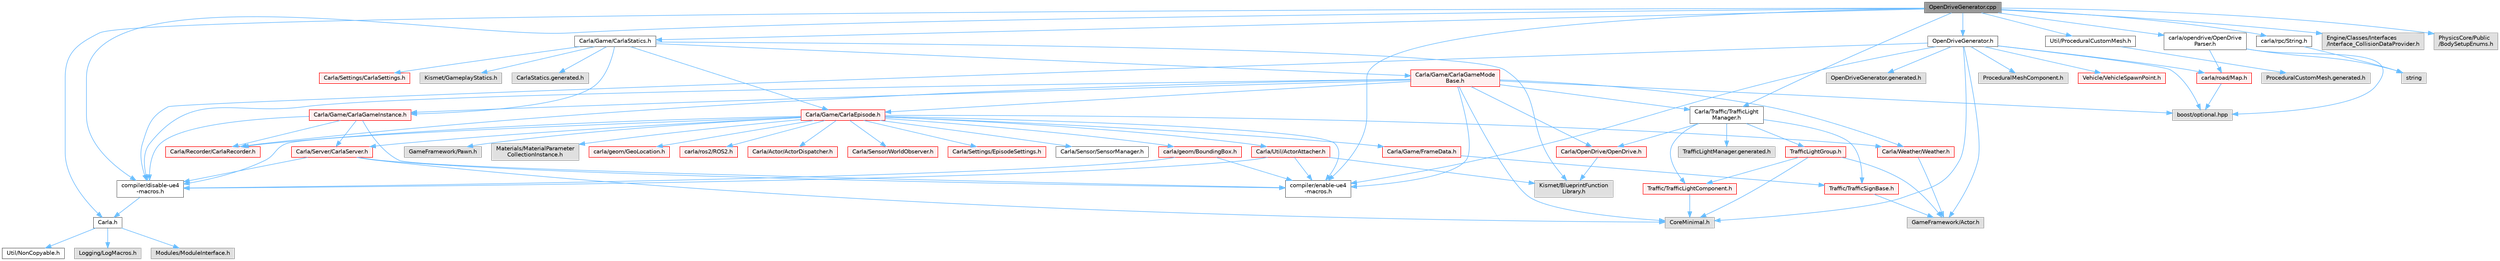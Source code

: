 digraph "OpenDriveGenerator.cpp"
{
 // INTERACTIVE_SVG=YES
 // LATEX_PDF_SIZE
  bgcolor="transparent";
  edge [fontname=Helvetica,fontsize=10,labelfontname=Helvetica,labelfontsize=10];
  node [fontname=Helvetica,fontsize=10,shape=box,height=0.2,width=0.4];
  Node1 [id="Node000001",label="OpenDriveGenerator.cpp",height=0.2,width=0.4,color="gray40", fillcolor="grey60", style="filled", fontcolor="black",tooltip=" "];
  Node1 -> Node2 [id="edge1_Node000001_Node000002",color="steelblue1",style="solid",tooltip=" "];
  Node2 [id="Node000002",label="Carla.h",height=0.2,width=0.4,color="grey40", fillcolor="white", style="filled",URL="$d7/d7d/Carla_8h.html",tooltip=" "];
  Node2 -> Node3 [id="edge2_Node000002_Node000003",color="steelblue1",style="solid",tooltip=" "];
  Node3 [id="Node000003",label="Util/NonCopyable.h",height=0.2,width=0.4,color="grey40", fillcolor="white", style="filled",URL="$d4/d57/Unreal_2CarlaUE4_2Plugins_2Carla_2Source_2Carla_2Util_2NonCopyable_8h.html",tooltip=" "];
  Node2 -> Node4 [id="edge3_Node000002_Node000004",color="steelblue1",style="solid",tooltip=" "];
  Node4 [id="Node000004",label="Logging/LogMacros.h",height=0.2,width=0.4,color="grey60", fillcolor="#E0E0E0", style="filled",tooltip=" "];
  Node2 -> Node5 [id="edge4_Node000002_Node000005",color="steelblue1",style="solid",tooltip=" "];
  Node5 [id="Node000005",label="Modules/ModuleInterface.h",height=0.2,width=0.4,color="grey60", fillcolor="#E0E0E0", style="filled",tooltip=" "];
  Node1 -> Node6 [id="edge5_Node000001_Node000006",color="steelblue1",style="solid",tooltip=" "];
  Node6 [id="Node000006",label="Carla/Game/CarlaStatics.h",height=0.2,width=0.4,color="grey40", fillcolor="white", style="filled",URL="$d9/dc8/CarlaStatics_8h.html",tooltip=" "];
  Node6 -> Node7 [id="edge6_Node000006_Node000007",color="steelblue1",style="solid",tooltip=" "];
  Node7 [id="Node000007",label="Carla/Game/CarlaEpisode.h",height=0.2,width=0.4,color="red", fillcolor="#FFF0F0", style="filled",URL="$de/db8/CarlaEpisode_8h.html",tooltip=" "];
  Node7 -> Node8 [id="edge7_Node000007_Node000008",color="steelblue1",style="solid",tooltip=" "];
  Node8 [id="Node000008",label="Carla/Actor/ActorDispatcher.h",height=0.2,width=0.4,color="red", fillcolor="#FFF0F0", style="filled",URL="$dc/ddc/ActorDispatcher_8h.html",tooltip=" "];
  Node7 -> Node209 [id="edge8_Node000007_Node000209",color="steelblue1",style="solid",tooltip=" "];
  Node209 [id="Node000209",label="Carla/Recorder/CarlaRecorder.h",height=0.2,width=0.4,color="red", fillcolor="#FFF0F0", style="filled",URL="$d9/d6a/CarlaRecorder_8h.html",tooltip=" "];
  Node7 -> Node240 [id="edge9_Node000007_Node000240",color="steelblue1",style="solid",tooltip=" "];
  Node240 [id="Node000240",label="Carla/Sensor/WorldObserver.h",height=0.2,width=0.4,color="red", fillcolor="#FFF0F0", style="filled",URL="$d8/deb/WorldObserver_8h.html",tooltip=" "];
  Node7 -> Node241 [id="edge10_Node000007_Node000241",color="steelblue1",style="solid",tooltip=" "];
  Node241 [id="Node000241",label="Carla/Server/CarlaServer.h",height=0.2,width=0.4,color="red", fillcolor="#FFF0F0", style="filled",URL="$d0/d35/CarlaServer_8h.html",tooltip=" "];
  Node241 -> Node177 [id="edge11_Node000241_Node000177",color="steelblue1",style="solid",tooltip=" "];
  Node177 [id="Node000177",label="CoreMinimal.h",height=0.2,width=0.4,color="grey60", fillcolor="#E0E0E0", style="filled",tooltip=" "];
  Node241 -> Node11 [id="edge12_Node000241_Node000011",color="steelblue1",style="solid",tooltip=" "];
  Node11 [id="Node000011",label="compiler/disable-ue4\l-macros.h",height=0.2,width=0.4,color="grey40", fillcolor="white", style="filled",URL="$d2/d02/disable-ue4-macros_8h.html",tooltip=" "];
  Node11 -> Node2 [id="edge13_Node000011_Node000002",color="steelblue1",style="solid",tooltip=" "];
  Node241 -> Node14 [id="edge14_Node000241_Node000014",color="steelblue1",style="solid",tooltip=" "];
  Node14 [id="Node000014",label="compiler/enable-ue4\l-macros.h",height=0.2,width=0.4,color="grey40", fillcolor="white", style="filled",URL="$d9/da2/enable-ue4-macros_8h.html",tooltip=" "];
  Node7 -> Node257 [id="edge15_Node000007_Node000257",color="steelblue1",style="solid",tooltip=" "];
  Node257 [id="Node000257",label="Carla/Settings/EpisodeSettings.h",height=0.2,width=0.4,color="red", fillcolor="#FFF0F0", style="filled",URL="$d8/d64/Unreal_2CarlaUE4_2Plugins_2Carla_2Source_2Carla_2Settings_2EpisodeSettings_8h.html",tooltip=" "];
  Node7 -> Node259 [id="edge16_Node000007_Node000259",color="steelblue1",style="solid",tooltip=" "];
  Node259 [id="Node000259",label="Carla/Util/ActorAttacher.h",height=0.2,width=0.4,color="red", fillcolor="#FFF0F0", style="filled",URL="$d6/d68/ActorAttacher_8h.html",tooltip=" "];
  Node259 -> Node11 [id="edge17_Node000259_Node000011",color="steelblue1",style="solid",tooltip=" "];
  Node259 -> Node14 [id="edge18_Node000259_Node000014",color="steelblue1",style="solid",tooltip=" "];
  Node259 -> Node260 [id="edge19_Node000259_Node000260",color="steelblue1",style="solid",tooltip=" "];
  Node260 [id="Node000260",label="Kismet/BlueprintFunction\lLibrary.h",height=0.2,width=0.4,color="grey60", fillcolor="#E0E0E0", style="filled",tooltip=" "];
  Node7 -> Node262 [id="edge20_Node000007_Node000262",color="steelblue1",style="solid",tooltip=" "];
  Node262 [id="Node000262",label="Carla/Weather/Weather.h",height=0.2,width=0.4,color="red", fillcolor="#FFF0F0", style="filled",URL="$d5/d65/Weather_8h.html",tooltip=" "];
  Node262 -> Node16 [id="edge21_Node000262_Node000016",color="steelblue1",style="solid",tooltip=" "];
  Node16 [id="Node000016",label="GameFramework/Actor.h",height=0.2,width=0.4,color="grey60", fillcolor="#E0E0E0", style="filled",tooltip=" "];
  Node7 -> Node266 [id="edge22_Node000007_Node000266",color="steelblue1",style="solid",tooltip=" "];
  Node266 [id="Node000266",label="Carla/Game/FrameData.h",height=0.2,width=0.4,color="red", fillcolor="#FFF0F0", style="filled",URL="$d2/df1/FrameData_8h.html",tooltip=" "];
  Node266 -> Node274 [id="edge23_Node000266_Node000274",color="steelblue1",style="solid",tooltip=" "];
  Node274 [id="Node000274",label="Traffic/TrafficSignBase.h",height=0.2,width=0.4,color="red", fillcolor="#FFF0F0", style="filled",URL="$d5/dc5/TrafficSignBase_8h.html",tooltip=" "];
  Node274 -> Node16 [id="edge24_Node000274_Node000016",color="steelblue1",style="solid",tooltip=" "];
  Node7 -> Node325 [id="edge25_Node000007_Node000325",color="steelblue1",style="solid",tooltip=" "];
  Node325 [id="Node000325",label="Carla/Sensor/SensorManager.h",height=0.2,width=0.4,color="grey40", fillcolor="white", style="filled",URL="$dc/dbf/SensorManager_8h.html",tooltip=" "];
  Node7 -> Node326 [id="edge26_Node000007_Node000326",color="steelblue1",style="solid",tooltip=" "];
  Node326 [id="Node000326",label="GameFramework/Pawn.h",height=0.2,width=0.4,color="grey60", fillcolor="#E0E0E0", style="filled",tooltip=" "];
  Node7 -> Node327 [id="edge27_Node000007_Node000327",color="steelblue1",style="solid",tooltip=" "];
  Node327 [id="Node000327",label="Materials/MaterialParameter\lCollectionInstance.h",height=0.2,width=0.4,color="grey60", fillcolor="#E0E0E0", style="filled",tooltip=" "];
  Node7 -> Node11 [id="edge28_Node000007_Node000011",color="steelblue1",style="solid",tooltip=" "];
  Node7 -> Node44 [id="edge29_Node000007_Node000044",color="steelblue1",style="solid",tooltip=" "];
  Node44 [id="Node000044",label="carla/geom/BoundingBox.h",height=0.2,width=0.4,color="red", fillcolor="#FFF0F0", style="filled",URL="$d2/dfe/LibCarla_2source_2carla_2geom_2BoundingBox_8h.html",tooltip=" "];
  Node44 -> Node14 [id="edge30_Node000044_Node000014",color="steelblue1",style="solid",tooltip=" "];
  Node44 -> Node11 [id="edge31_Node000044_Node000011",color="steelblue1",style="solid",tooltip=" "];
  Node7 -> Node116 [id="edge32_Node000007_Node000116",color="steelblue1",style="solid",tooltip=" "];
  Node116 [id="Node000116",label="carla/geom/GeoLocation.h",height=0.2,width=0.4,color="red", fillcolor="#FFF0F0", style="filled",URL="$d7/d86/GeoLocation_8h.html",tooltip=" "];
  Node7 -> Node94 [id="edge33_Node000007_Node000094",color="steelblue1",style="solid",tooltip=" "];
  Node94 [id="Node000094",label="carla/ros2/ROS2.h",height=0.2,width=0.4,color="red", fillcolor="#FFF0F0", style="filled",URL="$da/db8/ROS2_8h.html",tooltip=" "];
  Node7 -> Node14 [id="edge34_Node000007_Node000014",color="steelblue1",style="solid",tooltip=" "];
  Node6 -> Node329 [id="edge35_Node000006_Node000329",color="steelblue1",style="solid",tooltip=" "];
  Node329 [id="Node000329",label="Carla/Game/CarlaGameInstance.h",height=0.2,width=0.4,color="red", fillcolor="#FFF0F0", style="filled",URL="$d2/dba/CarlaGameInstance_8h.html",tooltip=" "];
  Node329 -> Node209 [id="edge36_Node000329_Node000209",color="steelblue1",style="solid",tooltip=" "];
  Node329 -> Node241 [id="edge37_Node000329_Node000241",color="steelblue1",style="solid",tooltip=" "];
  Node329 -> Node11 [id="edge38_Node000329_Node000011",color="steelblue1",style="solid",tooltip=" "];
  Node329 -> Node14 [id="edge39_Node000329_Node000014",color="steelblue1",style="solid",tooltip=" "];
  Node6 -> Node338 [id="edge40_Node000006_Node000338",color="steelblue1",style="solid",tooltip=" "];
  Node338 [id="Node000338",label="Carla/Game/CarlaGameMode\lBase.h",height=0.2,width=0.4,color="red", fillcolor="#FFF0F0", style="filled",URL="$d3/d49/CarlaGameModeBase_8h.html",tooltip=" "];
  Node338 -> Node177 [id="edge41_Node000338_Node000177",color="steelblue1",style="solid",tooltip=" "];
  Node338 -> Node11 [id="edge42_Node000338_Node000011",color="steelblue1",style="solid",tooltip=" "];
  Node338 -> Node165 [id="edge43_Node000338_Node000165",color="steelblue1",style="solid",tooltip=" "];
  Node165 [id="Node000165",label="boost/optional.hpp",height=0.2,width=0.4,color="grey60", fillcolor="#E0E0E0", style="filled",tooltip=" "];
  Node338 -> Node14 [id="edge44_Node000338_Node000014",color="steelblue1",style="solid",tooltip=" "];
  Node338 -> Node7 [id="edge45_Node000338_Node000007",color="steelblue1",style="solid",tooltip=" "];
  Node338 -> Node329 [id="edge46_Node000338_Node000329",color="steelblue1",style="solid",tooltip=" "];
  Node338 -> Node280 [id="edge47_Node000338_Node000280",color="steelblue1",style="solid",tooltip=" "];
  Node280 [id="Node000280",label="Carla/OpenDrive/OpenDrive.h",height=0.2,width=0.4,color="red", fillcolor="#FFF0F0", style="filled",URL="$d1/d9b/Unreal_2CarlaUE4_2Plugins_2Carla_2Source_2Carla_2OpenDrive_2OpenDrive_8h.html",tooltip=" "];
  Node280 -> Node260 [id="edge48_Node000280_Node000260",color="steelblue1",style="solid",tooltip=" "];
  Node338 -> Node209 [id="edge49_Node000338_Node000209",color="steelblue1",style="solid",tooltip=" "];
  Node338 -> Node372 [id="edge50_Node000338_Node000372",color="steelblue1",style="solid",tooltip=" "];
  Node372 [id="Node000372",label="Carla/Traffic/TrafficLight\lManager.h",height=0.2,width=0.4,color="grey40", fillcolor="white", style="filled",URL="$da/ddb/TrafficLightManager_8h.html",tooltip=" "];
  Node372 -> Node276 [id="edge51_Node000372_Node000276",color="steelblue1",style="solid",tooltip=" "];
  Node276 [id="Node000276",label="Traffic/TrafficLightComponent.h",height=0.2,width=0.4,color="red", fillcolor="#FFF0F0", style="filled",URL="$d8/dde/TrafficLightComponent_8h.html",tooltip=" "];
  Node276 -> Node177 [id="edge52_Node000276_Node000177",color="steelblue1",style="solid",tooltip=" "];
  Node372 -> Node373 [id="edge53_Node000372_Node000373",color="steelblue1",style="solid",tooltip=" "];
  Node373 [id="Node000373",label="TrafficLightGroup.h",height=0.2,width=0.4,color="red", fillcolor="#FFF0F0", style="filled",URL="$de/da0/TrafficLightGroup_8h.html",tooltip=" "];
  Node373 -> Node177 [id="edge54_Node000373_Node000177",color="steelblue1",style="solid",tooltip=" "];
  Node373 -> Node16 [id="edge55_Node000373_Node000016",color="steelblue1",style="solid",tooltip=" "];
  Node373 -> Node276 [id="edge56_Node000373_Node000276",color="steelblue1",style="solid",tooltip=" "];
  Node372 -> Node274 [id="edge57_Node000372_Node000274",color="steelblue1",style="solid",tooltip=" "];
  Node372 -> Node280 [id="edge58_Node000372_Node000280",color="steelblue1",style="solid",tooltip=" "];
  Node372 -> Node378 [id="edge59_Node000372_Node000378",color="steelblue1",style="solid",tooltip=" "];
  Node378 [id="Node000378",label="TrafficLightManager.generated.h",height=0.2,width=0.4,color="grey60", fillcolor="#E0E0E0", style="filled",tooltip=" "];
  Node338 -> Node262 [id="edge60_Node000338_Node000262",color="steelblue1",style="solid",tooltip=" "];
  Node6 -> Node387 [id="edge61_Node000006_Node000387",color="steelblue1",style="solid",tooltip=" "];
  Node387 [id="Node000387",label="Carla/Settings/CarlaSettings.h",height=0.2,width=0.4,color="red", fillcolor="#FFF0F0", style="filled",URL="$d3/d4e/CarlaSettings_8h.html",tooltip=" "];
  Node6 -> Node389 [id="edge62_Node000006_Node000389",color="steelblue1",style="solid",tooltip=" "];
  Node389 [id="Node000389",label="Kismet/GameplayStatics.h",height=0.2,width=0.4,color="grey60", fillcolor="#E0E0E0", style="filled",tooltip=" "];
  Node6 -> Node260 [id="edge63_Node000006_Node000260",color="steelblue1",style="solid",tooltip=" "];
  Node6 -> Node390 [id="edge64_Node000006_Node000390",color="steelblue1",style="solid",tooltip=" "];
  Node390 [id="Node000390",label="CarlaStatics.generated.h",height=0.2,width=0.4,color="grey60", fillcolor="#E0E0E0", style="filled",tooltip=" "];
  Node1 -> Node391 [id="edge65_Node000001_Node000391",color="steelblue1",style="solid",tooltip=" "];
  Node391 [id="Node000391",label="OpenDriveGenerator.h",height=0.2,width=0.4,color="grey40", fillcolor="white", style="filled",URL="$d9/df1/OpenDriveGenerator_8h.html",tooltip=" "];
  Node391 -> Node177 [id="edge66_Node000391_Node000177",color="steelblue1",style="solid",tooltip=" "];
  Node391 -> Node16 [id="edge67_Node000391_Node000016",color="steelblue1",style="solid",tooltip=" "];
  Node391 -> Node392 [id="edge68_Node000391_Node000392",color="steelblue1",style="solid",tooltip=" "];
  Node392 [id="Node000392",label="ProceduralMeshComponent.h",height=0.2,width=0.4,color="grey60", fillcolor="#E0E0E0", style="filled",tooltip=" "];
  Node391 -> Node11 [id="edge69_Node000391_Node000011",color="steelblue1",style="solid",tooltip=" "];
  Node391 -> Node165 [id="edge70_Node000391_Node000165",color="steelblue1",style="solid",tooltip=" "];
  Node391 -> Node282 [id="edge71_Node000391_Node000282",color="steelblue1",style="solid",tooltip=" "];
  Node282 [id="Node000282",label="carla/road/Map.h",height=0.2,width=0.4,color="red", fillcolor="#FFF0F0", style="filled",URL="$df/d64/road_2Map_8h.html",tooltip=" "];
  Node282 -> Node165 [id="edge72_Node000282_Node000165",color="steelblue1",style="solid",tooltip=" "];
  Node391 -> Node14 [id="edge73_Node000391_Node000014",color="steelblue1",style="solid",tooltip=" "];
  Node391 -> Node393 [id="edge74_Node000391_Node000393",color="steelblue1",style="solid",tooltip=" "];
  Node393 [id="Node000393",label="Vehicle/VehicleSpawnPoint.h",height=0.2,width=0.4,color="red", fillcolor="#FFF0F0", style="filled",URL="$d9/d67/VehicleSpawnPoint_8h.html",tooltip=" "];
  Node391 -> Node396 [id="edge75_Node000391_Node000396",color="steelblue1",style="solid",tooltip=" "];
  Node396 [id="Node000396",label="OpenDriveGenerator.generated.h",height=0.2,width=0.4,color="grey60", fillcolor="#E0E0E0", style="filled",tooltip=" "];
  Node1 -> Node372 [id="edge76_Node000001_Node000372",color="steelblue1",style="solid",tooltip=" "];
  Node1 -> Node285 [id="edge77_Node000001_Node000285",color="steelblue1",style="solid",tooltip=" "];
  Node285 [id="Node000285",label="Util/ProceduralCustomMesh.h",height=0.2,width=0.4,color="grey40", fillcolor="white", style="filled",URL="$d5/d30/ProceduralCustomMesh_8h.html",tooltip=" "];
  Node285 -> Node286 [id="edge78_Node000285_Node000286",color="steelblue1",style="solid",tooltip=" "];
  Node286 [id="Node000286",label="ProceduralCustomMesh.generated.h",height=0.2,width=0.4,color="grey60", fillcolor="#E0E0E0", style="filled",tooltip=" "];
  Node1 -> Node11 [id="edge79_Node000001_Node000011",color="steelblue1",style="solid",tooltip=" "];
  Node1 -> Node397 [id="edge80_Node000001_Node000397",color="steelblue1",style="solid",tooltip=" "];
  Node397 [id="Node000397",label="carla/opendrive/OpenDrive\lParser.h",height=0.2,width=0.4,color="grey40", fillcolor="white", style="filled",URL="$d1/dd9/OpenDriveParser_8h.html",tooltip=" "];
  Node397 -> Node282 [id="edge81_Node000397_Node000282",color="steelblue1",style="solid",tooltip=" "];
  Node397 -> Node165 [id="edge82_Node000397_Node000165",color="steelblue1",style="solid",tooltip=" "];
  Node397 -> Node61 [id="edge83_Node000397_Node000061",color="steelblue1",style="solid",tooltip=" "];
  Node61 [id="Node000061",label="string",height=0.2,width=0.4,color="grey60", fillcolor="#E0E0E0", style="filled",tooltip=" "];
  Node1 -> Node60 [id="edge84_Node000001_Node000060",color="steelblue1",style="solid",tooltip=" "];
  Node60 [id="Node000060",label="carla/rpc/String.h",height=0.2,width=0.4,color="grey40", fillcolor="white", style="filled",URL="$d3/d80/rpc_2String_8h.html",tooltip=" "];
  Node60 -> Node61 [id="edge85_Node000060_Node000061",color="steelblue1",style="solid",tooltip=" "];
  Node1 -> Node14 [id="edge86_Node000001_Node000014",color="steelblue1",style="solid",tooltip=" "];
  Node1 -> Node398 [id="edge87_Node000001_Node000398",color="steelblue1",style="solid",tooltip=" "];
  Node398 [id="Node000398",label="Engine/Classes/Interfaces\l/Interface_CollisionDataProvider.h",height=0.2,width=0.4,color="grey60", fillcolor="#E0E0E0", style="filled",tooltip=" "];
  Node1 -> Node399 [id="edge88_Node000001_Node000399",color="steelblue1",style="solid",tooltip=" "];
  Node399 [id="Node000399",label="PhysicsCore/Public\l/BodySetupEnums.h",height=0.2,width=0.4,color="grey60", fillcolor="#E0E0E0", style="filled",tooltip=" "];
}
